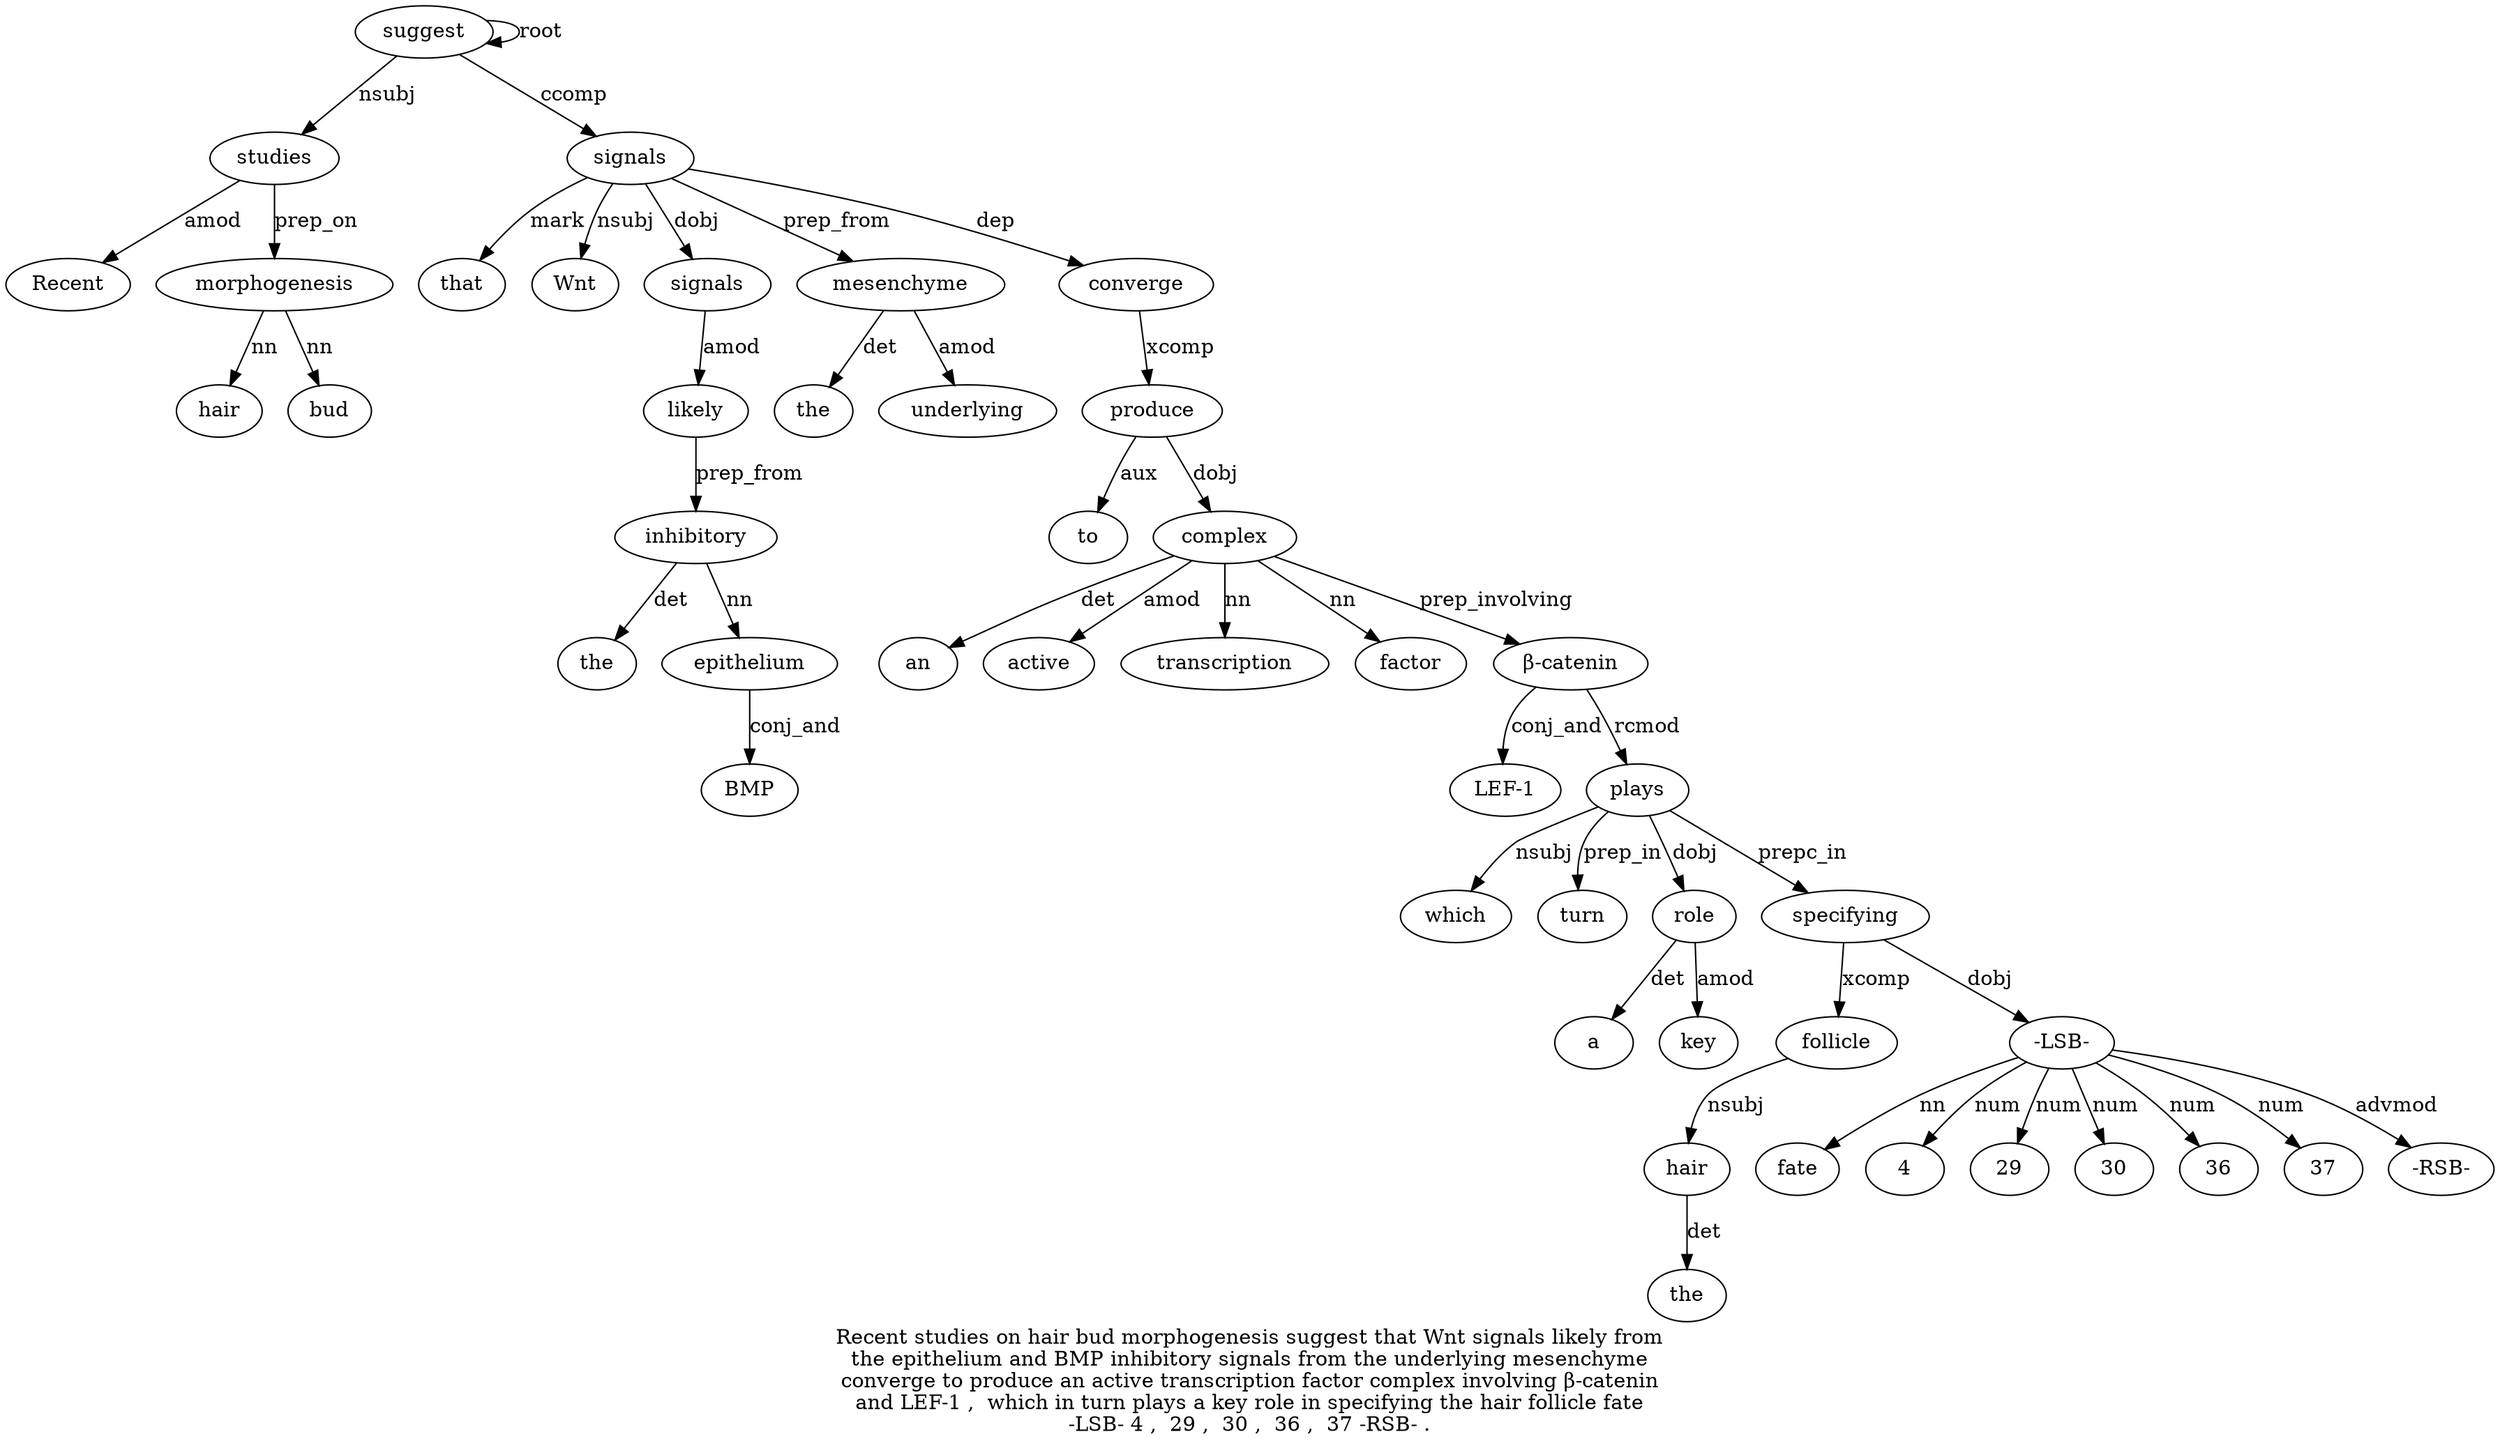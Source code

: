 digraph "Recent studies on hair bud morphogenesis suggest that Wnt signals likely from the epithelium and BMP inhibitory signals from the underlying mesenchyme converge to produce an active transcription factor complex involving β-catenin and LEF-1 ,  which in turn plays a key role in specifying the hair follicle fate -LSB- 4 ,  29 ,  30 ,  36 ,  37 -RSB- ." {
label="Recent studies on hair bud morphogenesis suggest that Wnt signals likely from
the epithelium and BMP inhibitory signals from the underlying mesenchyme
converge to produce an active transcription factor complex involving β-catenin
and LEF-1 ,  which in turn plays a key role in specifying the hair follicle fate
-LSB- 4 ,  29 ,  30 ,  36 ,  37 -RSB- .";
studies2 [style=filled, fillcolor=white, label=studies];
Recent1 [style=filled, fillcolor=white, label=Recent];
studies2 -> Recent1  [label=amod];
suggest7 [style=filled, fillcolor=white, label=suggest];
suggest7 -> studies2  [label=nsubj];
morphogenesis6 [style=filled, fillcolor=white, label=morphogenesis];
hair4 [style=filled, fillcolor=white, label=hair];
morphogenesis6 -> hair4  [label=nn];
bud5 [style=filled, fillcolor=white, label=bud];
morphogenesis6 -> bud5  [label=nn];
studies2 -> morphogenesis6  [label=prep_on];
suggest7 -> suggest7  [label=root];
signals10 [style=filled, fillcolor=white, label=signals];
that8 [style=filled, fillcolor=white, label=that];
signals10 -> that8  [label=mark];
Wnt9 [style=filled, fillcolor=white, label=Wnt];
signals10 -> Wnt9  [label=nsubj];
suggest7 -> signals10  [label=ccomp];
signals18 [style=filled, fillcolor=white, label=signals];
likely11 [style=filled, fillcolor=white, label=likely];
signals18 -> likely11  [label=amod];
inhibitory17 [style=filled, fillcolor=white, label=inhibitory];
the13 [style=filled, fillcolor=white, label=the];
inhibitory17 -> the13  [label=det];
epithelium14 [style=filled, fillcolor=white, label=epithelium];
inhibitory17 -> epithelium14  [label=nn];
BMP16 [style=filled, fillcolor=white, label=BMP];
epithelium14 -> BMP16  [label=conj_and];
likely11 -> inhibitory17  [label=prep_from];
signals10 -> signals18  [label=dobj];
mesenchyme22 [style=filled, fillcolor=white, label=mesenchyme];
the20 [style=filled, fillcolor=white, label=the];
mesenchyme22 -> the20  [label=det];
underlying21 [style=filled, fillcolor=white, label=underlying];
mesenchyme22 -> underlying21  [label=amod];
signals10 -> mesenchyme22  [label=prep_from];
converge23 [style=filled, fillcolor=white, label=converge];
signals10 -> converge23  [label=dep];
produce25 [style=filled, fillcolor=white, label=produce];
to24 [style=filled, fillcolor=white, label=to];
produce25 -> to24  [label=aux];
converge23 -> produce25  [label=xcomp];
complex30 [style=filled, fillcolor=white, label=complex];
an26 [style=filled, fillcolor=white, label=an];
complex30 -> an26  [label=det];
active27 [style=filled, fillcolor=white, label=active];
complex30 -> active27  [label=amod];
transcription28 [style=filled, fillcolor=white, label=transcription];
complex30 -> transcription28  [label=nn];
factor29 [style=filled, fillcolor=white, label=factor];
complex30 -> factor29  [label=nn];
produce25 -> complex30  [label=dobj];
"β-catenin32" [style=filled, fillcolor=white, label="β-catenin"];
complex30 -> "β-catenin32"  [label=prep_involving];
"LEF-134" [style=filled, fillcolor=white, label="LEF-1"];
"β-catenin32" -> "LEF-134"  [label=conj_and];
plays39 [style=filled, fillcolor=white, label=plays];
which36 [style=filled, fillcolor=white, label=which];
plays39 -> which36  [label=nsubj];
turn38 [style=filled, fillcolor=white, label=turn];
plays39 -> turn38  [label=prep_in];
"β-catenin32" -> plays39  [label=rcmod];
role42 [style=filled, fillcolor=white, label=role];
a40 [style=filled, fillcolor=white, label=a];
role42 -> a40  [label=det];
key41 [style=filled, fillcolor=white, label=key];
role42 -> key41  [label=amod];
plays39 -> role42  [label=dobj];
specifying44 [style=filled, fillcolor=white, label=specifying];
plays39 -> specifying44  [label=prepc_in];
hair46 [style=filled, fillcolor=white, label=hair];
the45 [style=filled, fillcolor=white, label=the];
hair46 -> the45  [label=det];
follicle47 [style=filled, fillcolor=white, label=follicle];
follicle47 -> hair46  [label=nsubj];
specifying44 -> follicle47  [label=xcomp];
"-LSB-49" [style=filled, fillcolor=white, label="-LSB-"];
fate48 [style=filled, fillcolor=white, label=fate];
"-LSB-49" -> fate48  [label=nn];
specifying44 -> "-LSB-49"  [label=dobj];
450 [style=filled, fillcolor=white, label=4];
"-LSB-49" -> 450  [label=num];
295 [style=filled, fillcolor=white, label=29];
"-LSB-49" -> 295  [label=num];
3054 [style=filled, fillcolor=white, label=30];
"-LSB-49" -> 3054  [label=num];
365 [style=filled, fillcolor=white, label=36];
"-LSB-49" -> 365  [label=num];
3758 [style=filled, fillcolor=white, label=37];
"-LSB-49" -> 3758  [label=num];
"-RSB-59" [style=filled, fillcolor=white, label="-RSB-"];
"-LSB-49" -> "-RSB-59"  [label=advmod];
}
